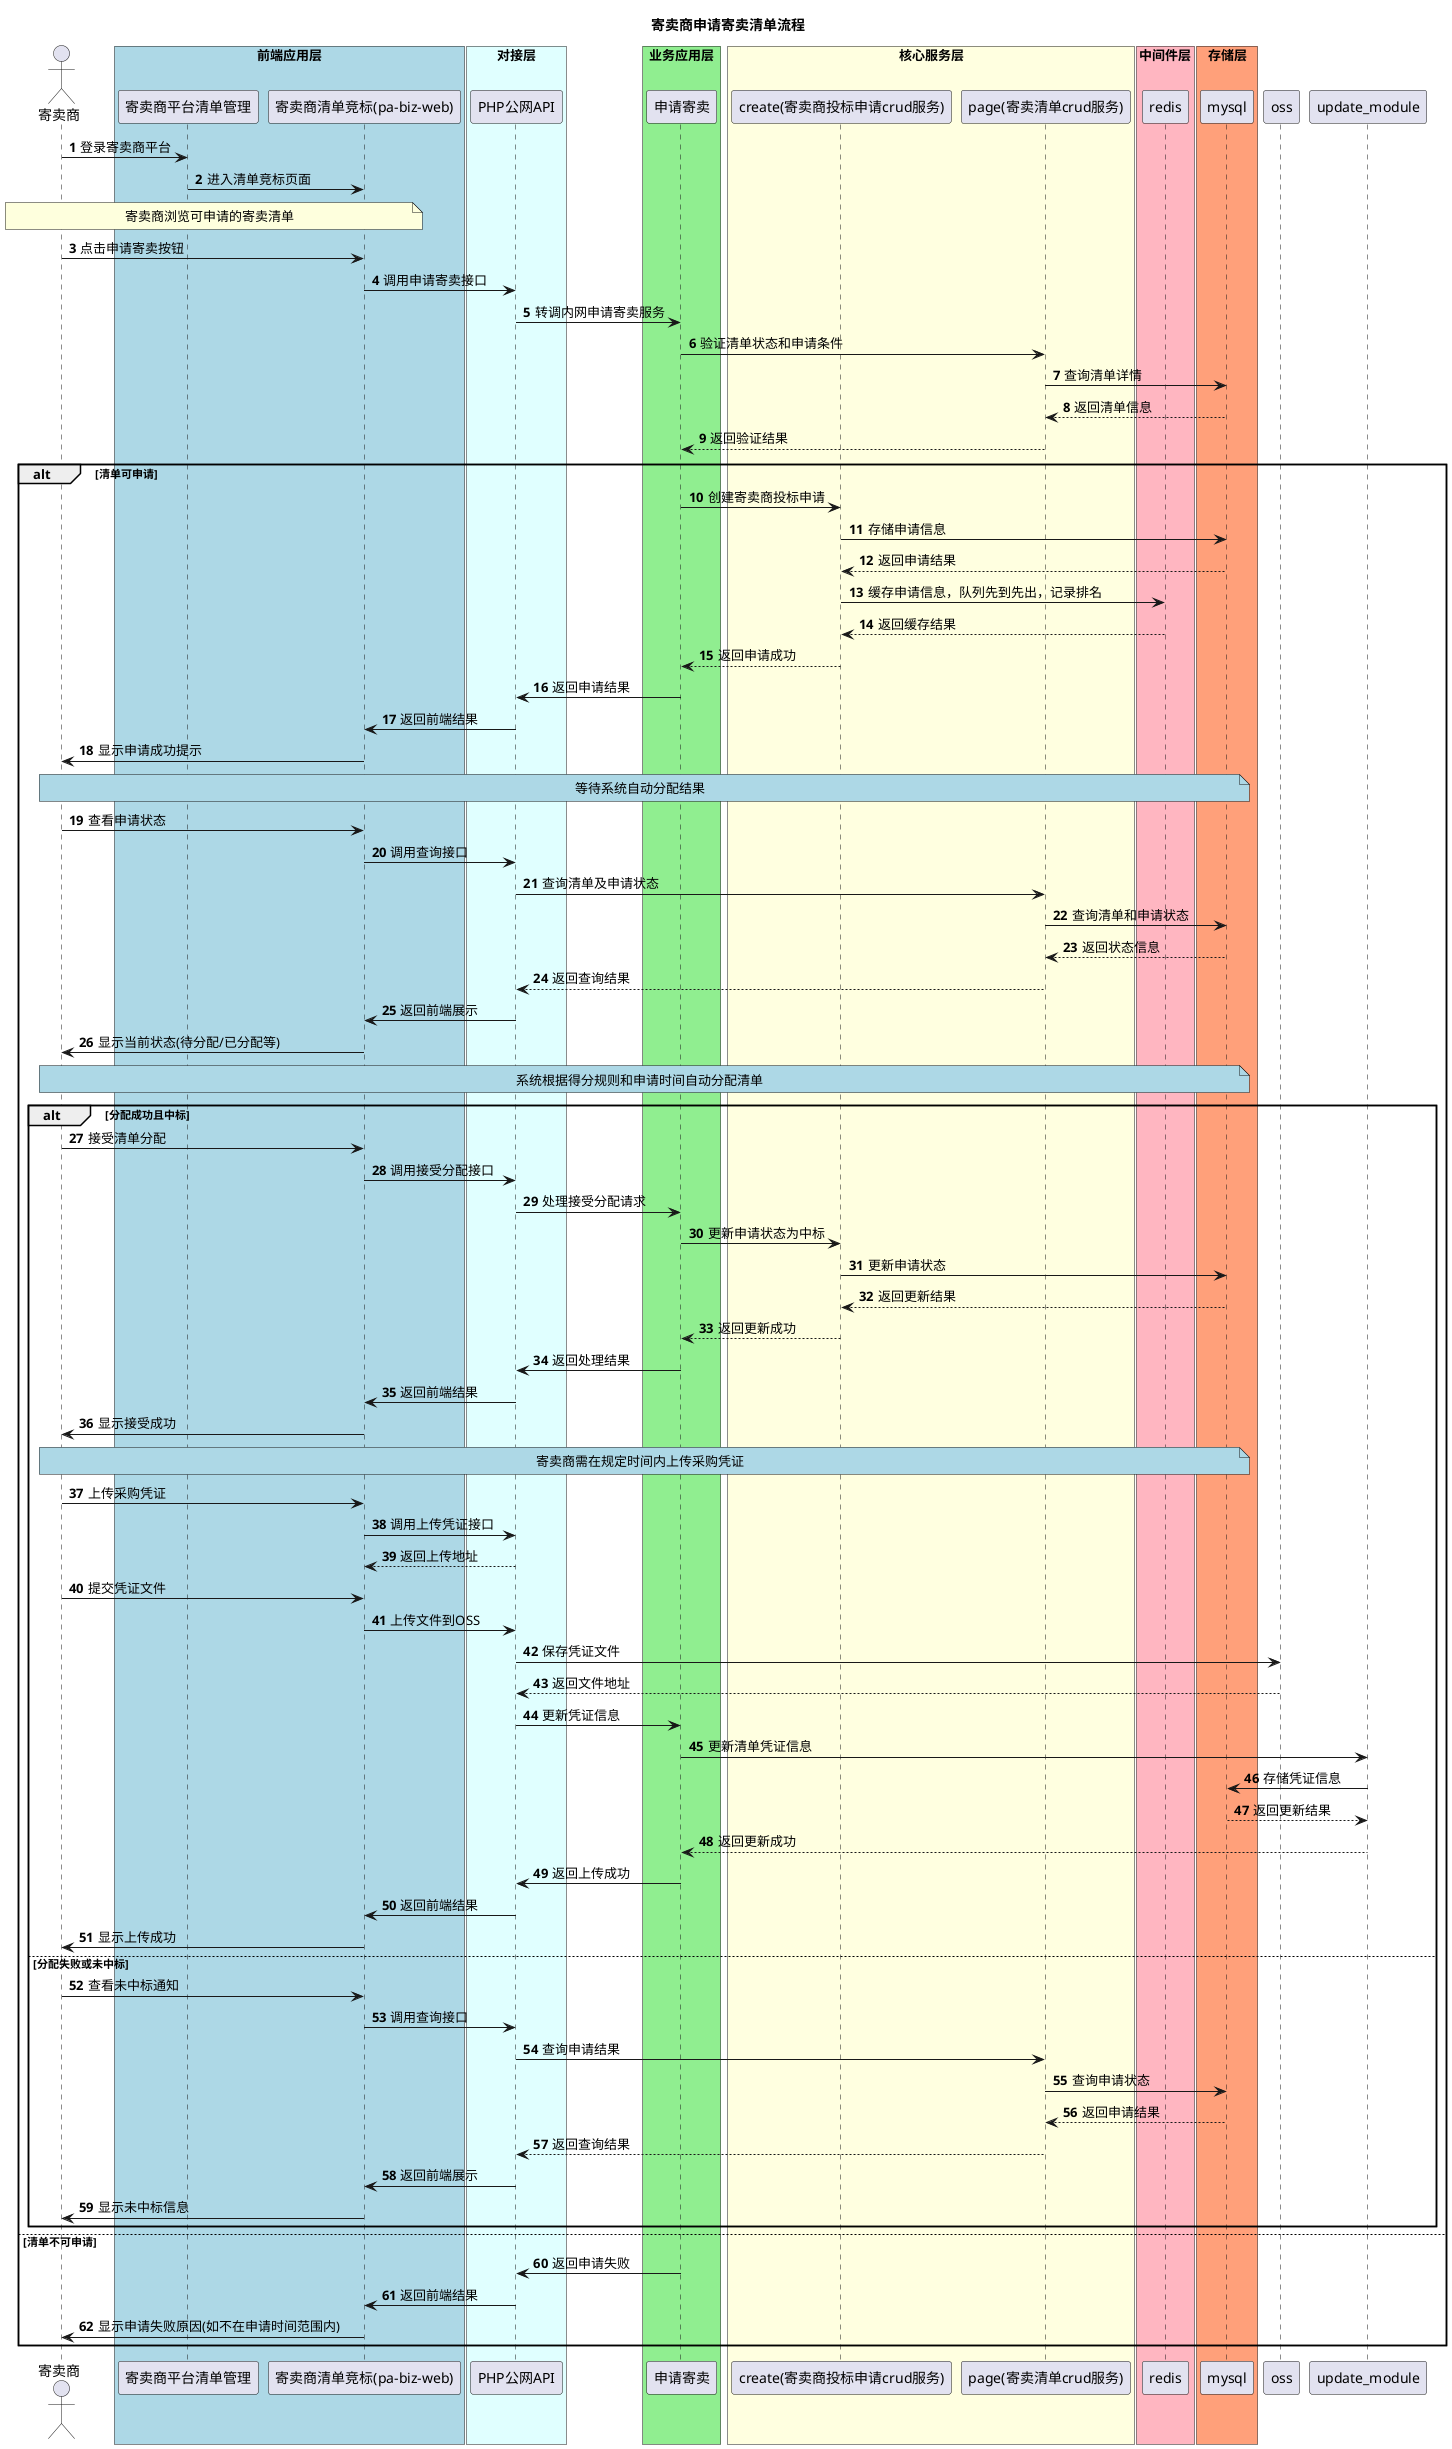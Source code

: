 @startuml
title 寄卖商申请寄卖清单流程
autonumber

actor "寄卖商" as vendor

box "前端应用层" #LightBlue
    participant web_user as "寄卖商平台清单管理"
    participant web_admin as "寄卖商清单竞标(pa-biz-web)"
end box

box "对接层" #LightCyan
    participant php as "PHP公网API"
end box

box "业务应用层" #LightGreen
    participant apply as "申请寄卖"
end box

box "核心服务层" #LightYellow
    participant create_list_module as "create(寄卖商投标申请crud服务)"
    participant search_module as "page(寄卖清单crud服务)"
end box

box "中间件层" #LightPink
    participant redis as "redis"
end box

box "存储层" #LightSalmon
    participant mysql as "mysql"
end box

vendor -> web_user : 登录寄卖商平台
web_user -> web_admin : 进入清单竞标页面

note over vendor,web_admin : 寄卖商浏览可申请的寄卖清单

vendor -> web_admin : 点击申请寄卖按钮
web_admin -> php : 调用申请寄卖接口
php -> apply : 转调内网申请寄卖服务
apply -> search_module : 验证清单状态和申请条件
search_module -> mysql : 查询清单详情
mysql --> search_module : 返回清单信息
search_module --> apply : 返回验证结果

alt 清单可申请
    apply -> create_list_module : 创建寄卖商投标申请
    create_list_module -> mysql : 存储申请信息
    mysql --> create_list_module : 返回申请结果
    create_list_module -> redis : 缓存申请信息，队列先到先出，记录排名
    redis --> create_list_module : 返回缓存结果
    create_list_module --> apply : 返回申请成功
    apply -> php : 返回申请结果
    php -> web_admin : 返回前端结果
    web_admin -> vendor : 显示申请成功提示

    note over vendor,mysql #LightBlue: 等待系统自动分配结果

    vendor -> web_admin : 查看申请状态
    web_admin -> php : 调用查询接口
    php -> search_module : 查询清单及申请状态
    search_module -> mysql : 查询清单和申请状态
    mysql --> search_module : 返回状态信息
    search_module --> php : 返回查询结果
    php -> web_admin : 返回前端展示
    web_admin -> vendor : 显示当前状态(待分配/已分配等)

    note over vendor,mysql #LightBlue: 系统根据得分规则和申请时间自动分配清单

    alt 分配成功且中标
        vendor -> web_admin : 接受清单分配
        web_admin -> php : 调用接受分配接口
        php -> apply : 处理接受分配请求
        apply -> create_list_module : 更新申请状态为中标
        create_list_module -> mysql : 更新申请状态
        mysql --> create_list_module : 返回更新结果
        create_list_module --> apply : 返回更新成功
        apply -> php : 返回处理结果
        php -> web_admin : 返回前端结果
        web_admin -> vendor : 显示接受成功

        note over vendor,mysql #LightBlue: 寄卖商需在规定时间内上传采购凭证

        vendor -> web_admin : 上传采购凭证
        web_admin -> php : 调用上传凭证接口
        php --> web_admin : 返回上传地址

        vendor -> web_admin : 提交凭证文件
        web_admin -> php : 上传文件到OSS
        php -> oss : 保存凭证文件
        oss --> php : 返回文件地址
        php -> apply : 更新凭证信息
        apply -> update_module : 更新清单凭证信息
        update_module -> mysql : 存储凭证信息
        mysql --> update_module : 返回更新结果
        update_module --> apply : 返回更新成功
        apply -> php : 返回上传成功
        php -> web_admin : 返回前端结果
        web_admin -> vendor : 显示上传成功
    else 分配失败或未中标
        vendor -> web_admin : 查看未中标通知
        web_admin -> php : 调用查询接口
        php -> search_module : 查询申请结果
        search_module -> mysql : 查询申请状态
        mysql --> search_module : 返回申请结果
        search_module --> php : 返回查询结果
        php -> web_admin : 返回前端展示
        web_admin -> vendor : 显示未中标信息
    end
else 清单不可申请
    apply -> php : 返回申请失败
    php -> web_admin : 返回前端结果
    web_admin -> vendor : 显示申请失败原因(如不在申请时间范围内)
end

@enduml
